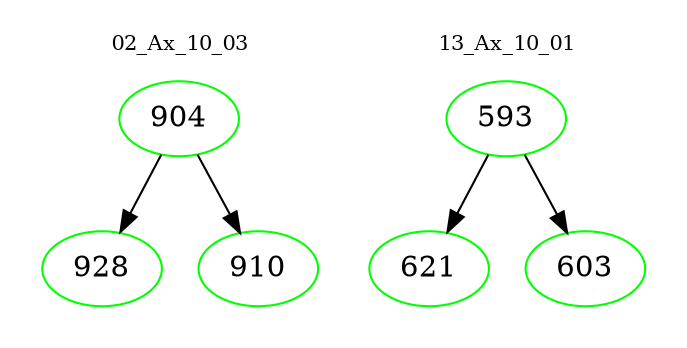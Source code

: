digraph{
subgraph cluster_0 {
color = white
label = "02_Ax_10_03";
fontsize=10;
T0_904 [label="904", color="green"]
T0_904 -> T0_928 [color="black"]
T0_928 [label="928", color="green"]
T0_904 -> T0_910 [color="black"]
T0_910 [label="910", color="green"]
}
subgraph cluster_1 {
color = white
label = "13_Ax_10_01";
fontsize=10;
T1_593 [label="593", color="green"]
T1_593 -> T1_621 [color="black"]
T1_621 [label="621", color="green"]
T1_593 -> T1_603 [color="black"]
T1_603 [label="603", color="green"]
}
}
